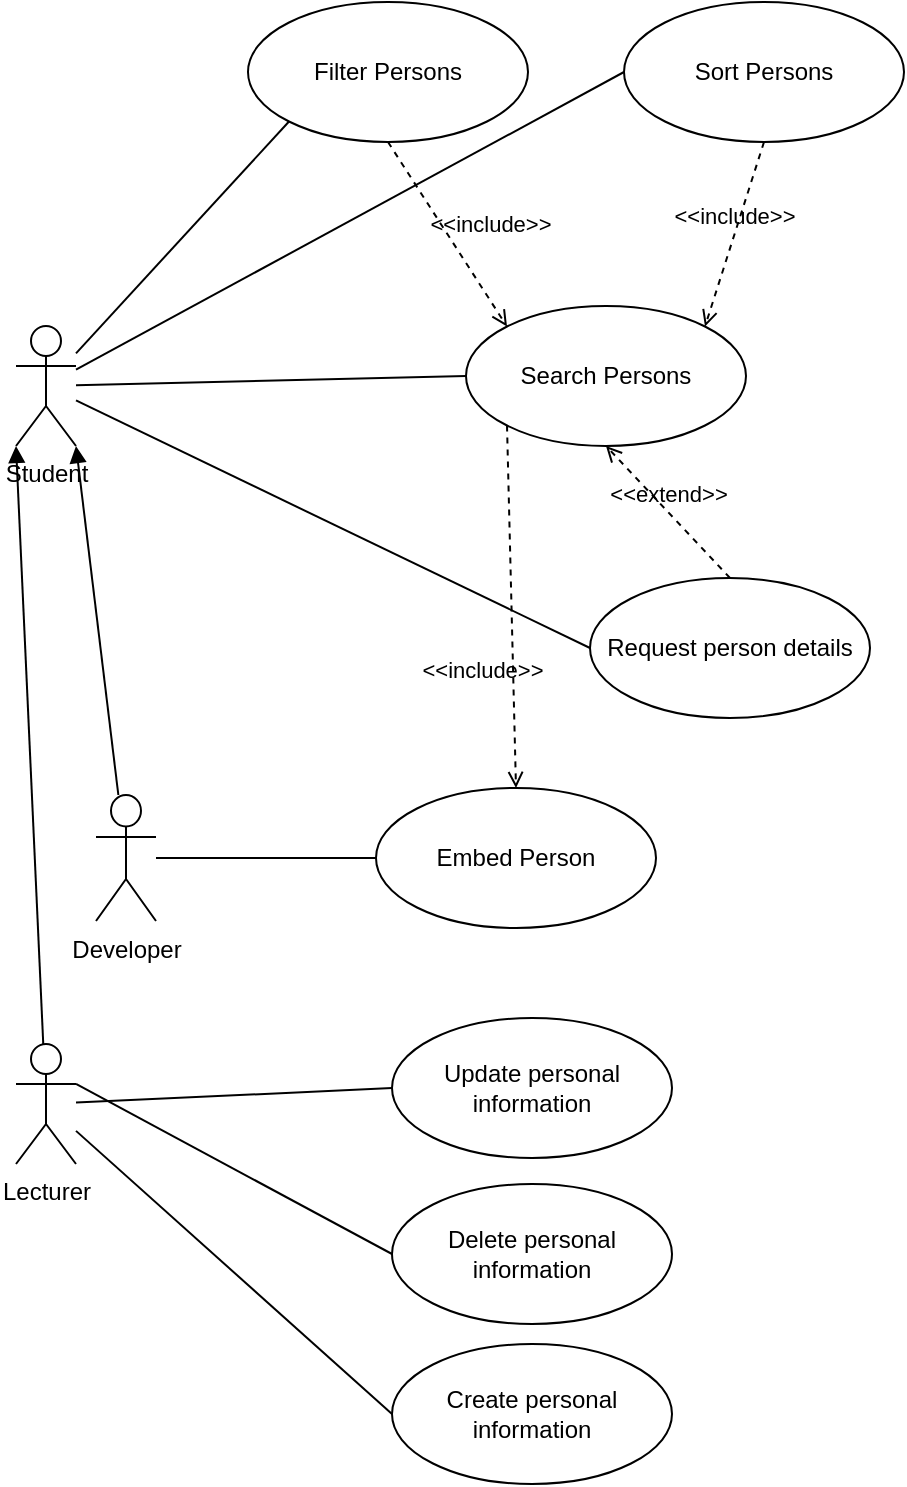 <mxfile>
    <diagram id="YVo2lCkI_aAebHsrDy0V" name="Page-1">
        <mxGraphModel dx="1017" dy="821" grid="0" gridSize="10" guides="1" tooltips="1" connect="1" arrows="1" fold="1" page="1" pageScale="1" pageWidth="827" pageHeight="1169" math="0" shadow="0">
            <root>
                <mxCell id="0"/>
                <mxCell id="1" parent="0"/>
                <mxCell id="10" style="edgeStyle=none;html=1;entryX=0;entryY=0.5;entryDx=0;entryDy=0;endArrow=none;endFill=0;" edge="1" parent="1" source="2" target="4">
                    <mxGeometry relative="1" as="geometry"/>
                </mxCell>
                <mxCell id="13" style="edgeStyle=none;html=1;entryX=0;entryY=1;entryDx=0;entryDy=0;endArrow=none;endFill=0;" edge="1" parent="1" source="2" target="6">
                    <mxGeometry relative="1" as="geometry"/>
                </mxCell>
                <mxCell id="14" style="edgeStyle=none;html=1;entryX=0;entryY=0.5;entryDx=0;entryDy=0;endArrow=none;endFill=0;" edge="1" parent="1" source="2" target="5">
                    <mxGeometry relative="1" as="geometry"/>
                </mxCell>
                <mxCell id="17" style="edgeStyle=none;html=1;entryX=0;entryY=0.5;entryDx=0;entryDy=0;endArrow=none;endFill=0;" edge="1" parent="1" source="2" target="15">
                    <mxGeometry relative="1" as="geometry"/>
                </mxCell>
                <mxCell id="2" value="Student" style="shape=umlActor;verticalLabelPosition=bottom;verticalAlign=top;html=1;" vertex="1" parent="1">
                    <mxGeometry x="86" y="271" width="30" height="60" as="geometry"/>
                </mxCell>
                <mxCell id="4" value="Search Persons" style="ellipse;whiteSpace=wrap;html=1;" vertex="1" parent="1">
                    <mxGeometry x="311" y="261" width="140" height="70" as="geometry"/>
                </mxCell>
                <mxCell id="5" value="Sort Persons" style="ellipse;whiteSpace=wrap;html=1;" vertex="1" parent="1">
                    <mxGeometry x="390" y="109" width="140" height="70" as="geometry"/>
                </mxCell>
                <mxCell id="6" value="Filter Persons" style="ellipse;whiteSpace=wrap;html=1;" vertex="1" parent="1">
                    <mxGeometry x="202" y="109" width="140" height="70" as="geometry"/>
                </mxCell>
                <mxCell id="11" value="&amp;lt;&amp;lt;include&amp;gt;&amp;gt;" style="html=1;verticalAlign=bottom;labelBackgroundColor=none;endArrow=open;endFill=0;dashed=1;exitX=0.5;exitY=1;exitDx=0;exitDy=0;entryX=0;entryY=0;entryDx=0;entryDy=0;" edge="1" parent="1" source="6" target="4">
                    <mxGeometry x="0.284" y="15" width="160" relative="1" as="geometry">
                        <mxPoint x="216" y="324" as="sourcePoint"/>
                        <mxPoint x="376" y="324" as="targetPoint"/>
                        <mxPoint y="-1" as="offset"/>
                    </mxGeometry>
                </mxCell>
                <mxCell id="12" value="&amp;lt;&amp;lt;include&amp;gt;&amp;gt;" style="html=1;verticalAlign=bottom;labelBackgroundColor=none;endArrow=open;endFill=0;dashed=1;exitX=0.5;exitY=1;exitDx=0;exitDy=0;entryX=1;entryY=0;entryDx=0;entryDy=0;" edge="1" parent="1" source="5" target="4">
                    <mxGeometry width="160" relative="1" as="geometry">
                        <mxPoint x="268" y="166" as="sourcePoint"/>
                        <mxPoint x="391" y="271" as="targetPoint"/>
                    </mxGeometry>
                </mxCell>
                <mxCell id="15" value="Request person details" style="ellipse;whiteSpace=wrap;html=1;" vertex="1" parent="1">
                    <mxGeometry x="373" y="397" width="140" height="70" as="geometry"/>
                </mxCell>
                <mxCell id="16" value="&amp;lt;&amp;lt;extend&amp;gt;&amp;gt;" style="html=1;verticalAlign=bottom;labelBackgroundColor=none;endArrow=open;endFill=0;dashed=1;exitX=0.5;exitY=0;exitDx=0;exitDy=0;entryX=0.5;entryY=1;entryDx=0;entryDy=0;" edge="1" parent="1" source="15" target="4">
                    <mxGeometry width="160" relative="1" as="geometry">
                        <mxPoint x="364" y="307" as="sourcePoint"/>
                        <mxPoint x="524" y="307" as="targetPoint"/>
                    </mxGeometry>
                </mxCell>
                <mxCell id="21" style="edgeStyle=none;html=1;entryX=0;entryY=0.5;entryDx=0;entryDy=0;endArrow=none;endFill=0;" edge="1" parent="1" source="18" target="19">
                    <mxGeometry relative="1" as="geometry"/>
                </mxCell>
                <mxCell id="25" style="edgeStyle=none;html=1;entryX=1;entryY=1;entryDx=0;entryDy=0;entryPerimeter=0;endArrow=block;endFill=1;" edge="1" parent="1" source="18" target="2">
                    <mxGeometry relative="1" as="geometry"/>
                </mxCell>
                <mxCell id="18" value="Developer" style="shape=umlActor;verticalLabelPosition=bottom;verticalAlign=top;html=1;" vertex="1" parent="1">
                    <mxGeometry x="126" y="505.5" width="30" height="63" as="geometry"/>
                </mxCell>
                <mxCell id="19" value="Embed Person" style="ellipse;whiteSpace=wrap;html=1;" vertex="1" parent="1">
                    <mxGeometry x="266" y="502" width="140" height="70" as="geometry"/>
                </mxCell>
                <mxCell id="20" value="&amp;lt;&amp;lt;include&amp;gt;&amp;gt;" style="html=1;verticalAlign=bottom;labelBackgroundColor=none;endArrow=open;endFill=0;dashed=1;entryX=0.5;entryY=0;entryDx=0;entryDy=0;exitX=0;exitY=1;exitDx=0;exitDy=0;" edge="1" parent="1" source="4" target="19">
                    <mxGeometry x="0.444" y="-16" width="160" relative="1" as="geometry">
                        <mxPoint x="296" y="321" as="sourcePoint"/>
                        <mxPoint x="341.503" y="281.251" as="targetPoint"/>
                        <mxPoint as="offset"/>
                    </mxGeometry>
                </mxCell>
                <mxCell id="26" style="edgeStyle=none;html=1;entryX=0;entryY=1;entryDx=0;entryDy=0;entryPerimeter=0;endArrow=block;endFill=1;" edge="1" parent="1" source="22" target="2">
                    <mxGeometry relative="1" as="geometry"/>
                </mxCell>
                <mxCell id="30" style="edgeStyle=none;html=1;entryX=0;entryY=0.5;entryDx=0;entryDy=0;endArrow=none;endFill=0;" edge="1" parent="1" source="22" target="27">
                    <mxGeometry relative="1" as="geometry"/>
                </mxCell>
                <mxCell id="31" style="edgeStyle=none;html=1;exitX=1;exitY=0.333;exitDx=0;exitDy=0;exitPerimeter=0;entryX=0;entryY=0.5;entryDx=0;entryDy=0;endArrow=none;endFill=0;" edge="1" parent="1" source="22" target="28">
                    <mxGeometry relative="1" as="geometry"/>
                </mxCell>
                <mxCell id="32" style="edgeStyle=none;html=1;entryX=0;entryY=0.5;entryDx=0;entryDy=0;endArrow=none;endFill=0;" edge="1" parent="1" source="22" target="29">
                    <mxGeometry relative="1" as="geometry"/>
                </mxCell>
                <mxCell id="22" value="Lecturer" style="shape=umlActor;verticalLabelPosition=bottom;verticalAlign=top;html=1;" vertex="1" parent="1">
                    <mxGeometry x="86" y="630" width="30" height="60" as="geometry"/>
                </mxCell>
                <mxCell id="27" value="Update personal information" style="ellipse;whiteSpace=wrap;html=1;" vertex="1" parent="1">
                    <mxGeometry x="274" y="617" width="140" height="70" as="geometry"/>
                </mxCell>
                <mxCell id="28" value="Delete personal information" style="ellipse;whiteSpace=wrap;html=1;" vertex="1" parent="1">
                    <mxGeometry x="274" y="700" width="140" height="70" as="geometry"/>
                </mxCell>
                <mxCell id="29" value="Create personal information" style="ellipse;whiteSpace=wrap;html=1;" vertex="1" parent="1">
                    <mxGeometry x="274" y="780" width="140" height="70" as="geometry"/>
                </mxCell>
            </root>
        </mxGraphModel>
    </diagram>
</mxfile>